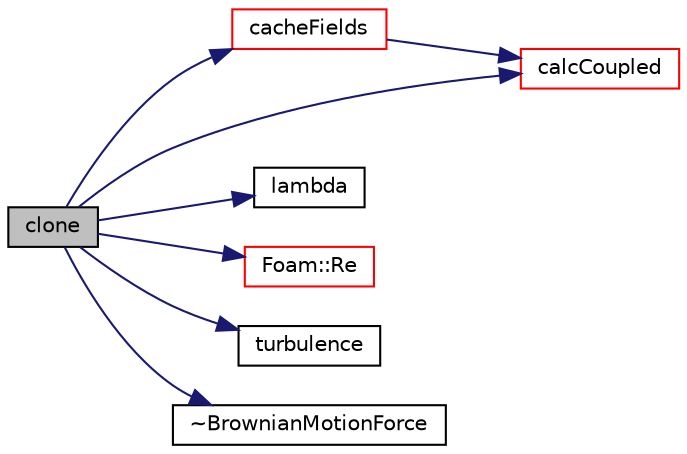 digraph "clone"
{
  bgcolor="transparent";
  edge [fontname="Helvetica",fontsize="10",labelfontname="Helvetica",labelfontsize="10"];
  node [fontname="Helvetica",fontsize="10",shape=record];
  rankdir="LR";
  Node1 [label="clone",height=0.2,width=0.4,color="black", fillcolor="grey75", style="filled", fontcolor="black"];
  Node1 -> Node2 [color="midnightblue",fontsize="10",style="solid",fontname="Helvetica"];
  Node2 [label="cacheFields",height=0.2,width=0.4,color="red",URL="$a00162.html#a6005414ac27ae3e0b5a783ba216c1906",tooltip="Cache fields. "];
  Node2 -> Node3 [color="midnightblue",fontsize="10",style="solid",fontname="Helvetica"];
  Node3 [label="calcCoupled",height=0.2,width=0.4,color="red",URL="$a00162.html#ab75663629d97d97cca393a26248907c5",tooltip="Calculate the coupled force. "];
  Node1 -> Node3 [color="midnightblue",fontsize="10",style="solid",fontname="Helvetica"];
  Node1 -> Node4 [color="midnightblue",fontsize="10",style="solid",fontname="Helvetica"];
  Node4 [label="lambda",height=0.2,width=0.4,color="black",URL="$a00162.html#aad6496285b703c437ab0ce1613aad6fa",tooltip="Return const access to the molecular free path length [m]. "];
  Node1 -> Node5 [color="midnightblue",fontsize="10",style="solid",fontname="Helvetica"];
  Node5 [label="Foam::Re",height=0.2,width=0.4,color="red",URL="$a10936.html#affa366970bcbe0f7ccf7c85557a3e12b"];
  Node1 -> Node6 [color="midnightblue",fontsize="10",style="solid",fontname="Helvetica"];
  Node6 [label="turbulence",height=0.2,width=0.4,color="black",URL="$a00162.html#a8fce72940cf6e7e88576883c44281357",tooltip="Return const access to the turbulence flag. "];
  Node1 -> Node7 [color="midnightblue",fontsize="10",style="solid",fontname="Helvetica"];
  Node7 [label="~BrownianMotionForce",height=0.2,width=0.4,color="black",URL="$a00162.html#a65a8018f6fc8ab9612378351813f95cf",tooltip="Destructor. "];
}
